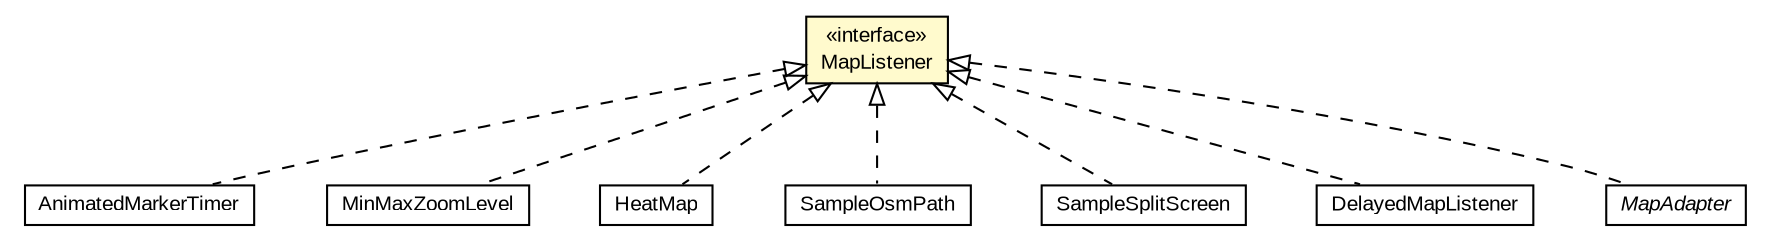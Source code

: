 #!/usr/local/bin/dot
#
# Class diagram 
# Generated by UMLGraph version R5_6-24-gf6e263 (http://www.umlgraph.org/)
#

digraph G {
	edge [fontname="arial",fontsize=10,labelfontname="arial",labelfontsize=10];
	node [fontname="arial",fontsize=10,shape=plaintext];
	nodesep=0.25;
	ranksep=0.5;
	// org.osmdroid.samplefragments.animations.AnimatedMarkerTimer
	c148880 [label=<<table title="org.osmdroid.samplefragments.animations.AnimatedMarkerTimer" border="0" cellborder="1" cellspacing="0" cellpadding="2" port="p" href="../samplefragments/animations/AnimatedMarkerTimer.html">
		<tr><td><table border="0" cellspacing="0" cellpadding="1">
<tr><td align="center" balign="center"> AnimatedMarkerTimer </td></tr>
		</table></td></tr>
		</table>>, URL="../samplefragments/animations/AnimatedMarkerTimer.html", fontname="arial", fontcolor="black", fontsize=10.0];
	// org.osmdroid.samplefragments.animations.MinMaxZoomLevel
	c148889 [label=<<table title="org.osmdroid.samplefragments.animations.MinMaxZoomLevel" border="0" cellborder="1" cellspacing="0" cellpadding="2" port="p" href="../samplefragments/animations/MinMaxZoomLevel.html">
		<tr><td><table border="0" cellspacing="0" cellpadding="1">
<tr><td align="center" balign="center"> MinMaxZoomLevel </td></tr>
		</table></td></tr>
		</table>>, URL="../samplefragments/animations/MinMaxZoomLevel.html", fontname="arial", fontcolor="black", fontsize=10.0];
	// org.osmdroid.samplefragments.data.HeatMap
	c148904 [label=<<table title="org.osmdroid.samplefragments.data.HeatMap" border="0" cellborder="1" cellspacing="0" cellpadding="2" port="p" href="../samplefragments/data/HeatMap.html">
		<tr><td><table border="0" cellspacing="0" cellpadding="1">
<tr><td align="center" balign="center"> HeatMap </td></tr>
		</table></td></tr>
		</table>>, URL="../samplefragments/data/HeatMap.html", fontname="arial", fontcolor="black", fontsize=10.0];
	// org.osmdroid.samplefragments.data.SampleOsmPath
	c148919 [label=<<table title="org.osmdroid.samplefragments.data.SampleOsmPath" border="0" cellborder="1" cellspacing="0" cellpadding="2" port="p" href="../samplefragments/data/SampleOsmPath.html">
		<tr><td><table border="0" cellspacing="0" cellpadding="1">
<tr><td align="center" balign="center"> SampleOsmPath </td></tr>
		</table></td></tr>
		</table>>, URL="../samplefragments/data/SampleOsmPath.html", fontname="arial", fontcolor="black", fontsize=10.0];
	// org.osmdroid.samplefragments.layouts.SampleSplitScreen
	c148978 [label=<<table title="org.osmdroid.samplefragments.layouts.SampleSplitScreen" border="0" cellborder="1" cellspacing="0" cellpadding="2" port="p" href="../samplefragments/layouts/SampleSplitScreen.html">
		<tr><td><table border="0" cellspacing="0" cellpadding="1">
<tr><td align="center" balign="center"> SampleSplitScreen </td></tr>
		</table></td></tr>
		</table>>, URL="../samplefragments/layouts/SampleSplitScreen.html", fontname="arial", fontcolor="black", fontsize=10.0];
	// org.osmdroid.events.DelayedMapListener
	c149056 [label=<<table title="org.osmdroid.events.DelayedMapListener" border="0" cellborder="1" cellspacing="0" cellpadding="2" port="p" href="./DelayedMapListener.html">
		<tr><td><table border="0" cellspacing="0" cellpadding="1">
<tr><td align="center" balign="center"> DelayedMapListener </td></tr>
		</table></td></tr>
		</table>>, URL="./DelayedMapListener.html", fontname="arial", fontcolor="black", fontsize=10.0];
	// org.osmdroid.events.MapAdapter
	c149057 [label=<<table title="org.osmdroid.events.MapAdapter" border="0" cellborder="1" cellspacing="0" cellpadding="2" port="p" href="./MapAdapter.html">
		<tr><td><table border="0" cellspacing="0" cellpadding="1">
<tr><td align="center" balign="center"><font face="arial italic"> MapAdapter </font></td></tr>
		</table></td></tr>
		</table>>, URL="./MapAdapter.html", fontname="arial", fontcolor="black", fontsize=10.0];
	// org.osmdroid.events.MapListener
	c149060 [label=<<table title="org.osmdroid.events.MapListener" border="0" cellborder="1" cellspacing="0" cellpadding="2" port="p" bgcolor="lemonChiffon" href="./MapListener.html">
		<tr><td><table border="0" cellspacing="0" cellpadding="1">
<tr><td align="center" balign="center"> &#171;interface&#187; </td></tr>
<tr><td align="center" balign="center"> MapListener </td></tr>
		</table></td></tr>
		</table>>, URL="./MapListener.html", fontname="arial", fontcolor="black", fontsize=10.0];
	//org.osmdroid.samplefragments.animations.AnimatedMarkerTimer implements org.osmdroid.events.MapListener
	c149060:p -> c148880:p [dir=back,arrowtail=empty,style=dashed];
	//org.osmdroid.samplefragments.animations.MinMaxZoomLevel implements org.osmdroid.events.MapListener
	c149060:p -> c148889:p [dir=back,arrowtail=empty,style=dashed];
	//org.osmdroid.samplefragments.data.HeatMap implements org.osmdroid.events.MapListener
	c149060:p -> c148904:p [dir=back,arrowtail=empty,style=dashed];
	//org.osmdroid.samplefragments.data.SampleOsmPath implements org.osmdroid.events.MapListener
	c149060:p -> c148919:p [dir=back,arrowtail=empty,style=dashed];
	//org.osmdroid.samplefragments.layouts.SampleSplitScreen implements org.osmdroid.events.MapListener
	c149060:p -> c148978:p [dir=back,arrowtail=empty,style=dashed];
	//org.osmdroid.events.DelayedMapListener implements org.osmdroid.events.MapListener
	c149060:p -> c149056:p [dir=back,arrowtail=empty,style=dashed];
	//org.osmdroid.events.MapAdapter implements org.osmdroid.events.MapListener
	c149060:p -> c149057:p [dir=back,arrowtail=empty,style=dashed];
}

